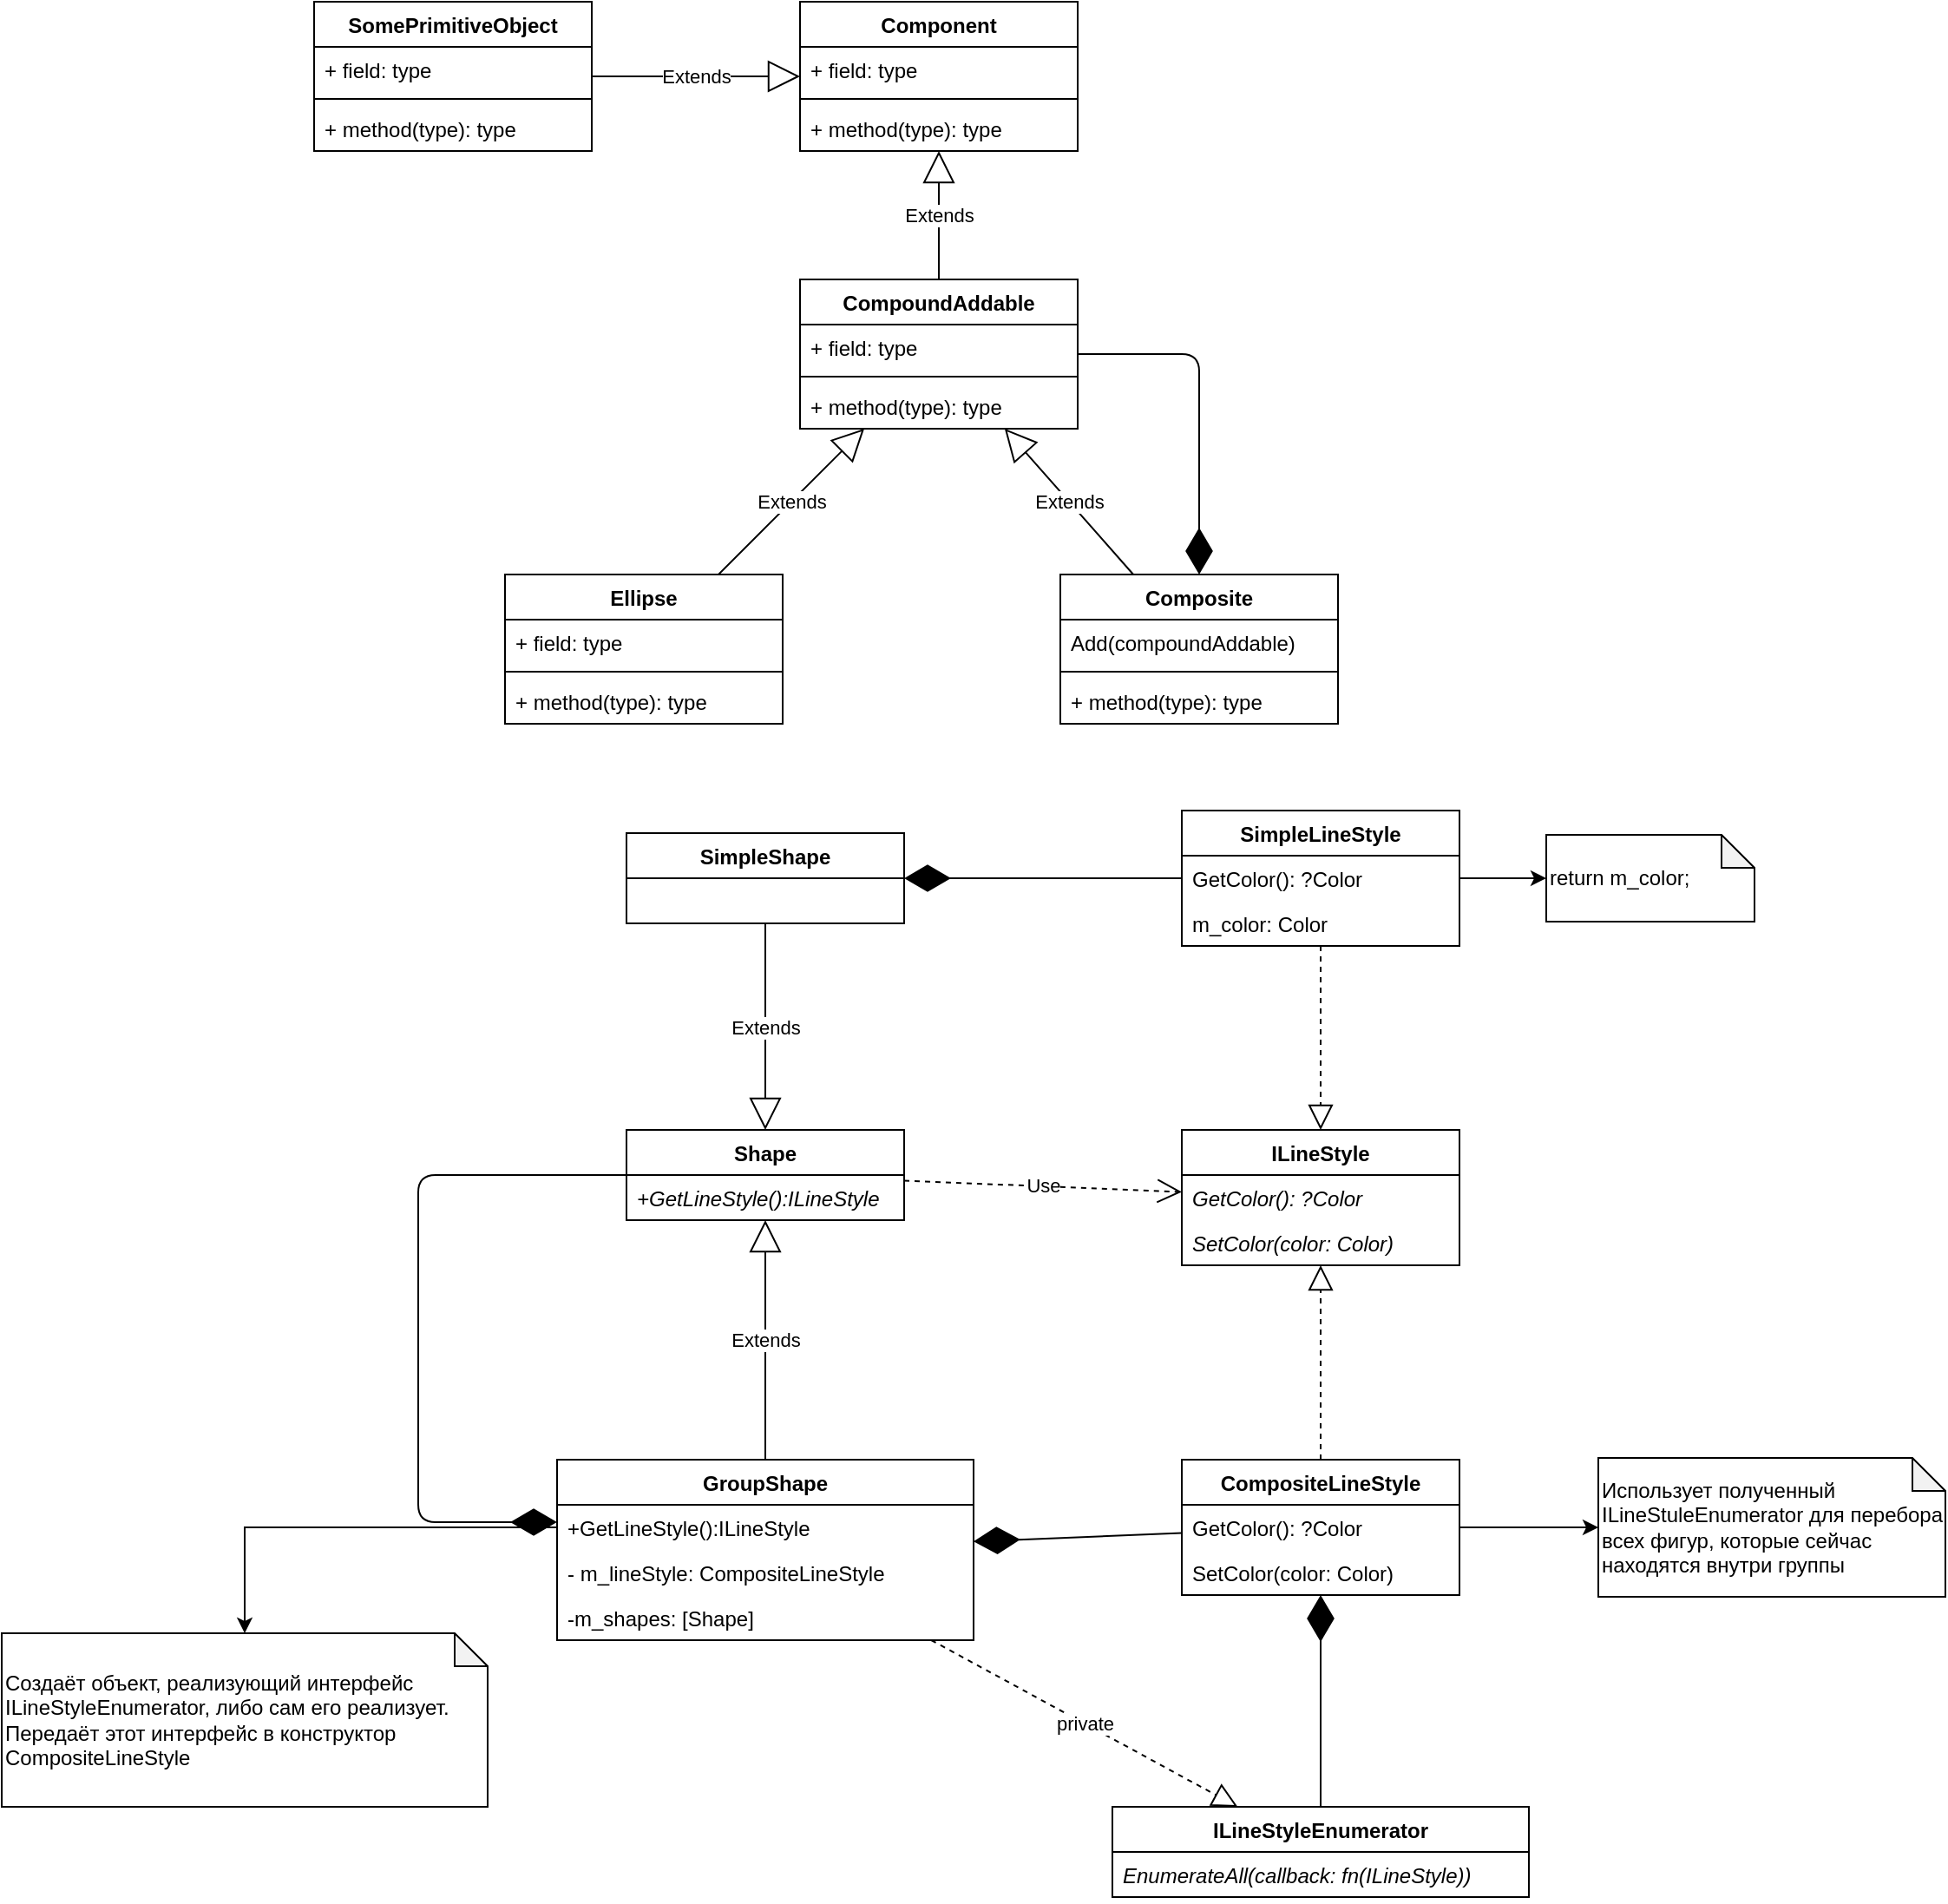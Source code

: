 <mxfile version="14.1.8" type="device"><diagram id="KO6niFGIZyBwCxcvNmvr" name="Страница 1"><mxGraphModel dx="2310" dy="867" grid="1" gridSize="10" guides="1" tooltips="1" connect="1" arrows="1" fold="1" page="1" pageScale="1" pageWidth="827" pageHeight="1169" math="0" shadow="0"><root><mxCell id="0"/><mxCell id="1" parent="0"/><mxCell id="TT09oPKRdmAvClJlmY-6-1" value="Component" style="swimlane;fontStyle=1;align=center;verticalAlign=top;childLayout=stackLayout;horizontal=1;startSize=26;horizontalStack=0;resizeParent=1;resizeParentMax=0;resizeLast=0;collapsible=1;marginBottom=0;" vertex="1" parent="1"><mxGeometry x="300" y="80" width="160" height="86" as="geometry"/></mxCell><mxCell id="TT09oPKRdmAvClJlmY-6-2" value="+ field: type" style="text;strokeColor=none;fillColor=none;align=left;verticalAlign=top;spacingLeft=4;spacingRight=4;overflow=hidden;rotatable=0;points=[[0,0.5],[1,0.5]];portConstraint=eastwest;" vertex="1" parent="TT09oPKRdmAvClJlmY-6-1"><mxGeometry y="26" width="160" height="26" as="geometry"/></mxCell><mxCell id="TT09oPKRdmAvClJlmY-6-3" value="" style="line;strokeWidth=1;fillColor=none;align=left;verticalAlign=middle;spacingTop=-1;spacingLeft=3;spacingRight=3;rotatable=0;labelPosition=right;points=[];portConstraint=eastwest;" vertex="1" parent="TT09oPKRdmAvClJlmY-6-1"><mxGeometry y="52" width="160" height="8" as="geometry"/></mxCell><mxCell id="TT09oPKRdmAvClJlmY-6-4" value="+ method(type): type" style="text;strokeColor=none;fillColor=none;align=left;verticalAlign=top;spacingLeft=4;spacingRight=4;overflow=hidden;rotatable=0;points=[[0,0.5],[1,0.5]];portConstraint=eastwest;" vertex="1" parent="TT09oPKRdmAvClJlmY-6-1"><mxGeometry y="60" width="160" height="26" as="geometry"/></mxCell><mxCell id="TT09oPKRdmAvClJlmY-6-5" value="CompoundAddable" style="swimlane;fontStyle=1;align=center;verticalAlign=top;childLayout=stackLayout;horizontal=1;startSize=26;horizontalStack=0;resizeParent=1;resizeParentMax=0;resizeLast=0;collapsible=1;marginBottom=0;" vertex="1" parent="1"><mxGeometry x="300" y="240" width="160" height="86" as="geometry"/></mxCell><mxCell id="TT09oPKRdmAvClJlmY-6-6" value="+ field: type" style="text;strokeColor=none;fillColor=none;align=left;verticalAlign=top;spacingLeft=4;spacingRight=4;overflow=hidden;rotatable=0;points=[[0,0.5],[1,0.5]];portConstraint=eastwest;" vertex="1" parent="TT09oPKRdmAvClJlmY-6-5"><mxGeometry y="26" width="160" height="26" as="geometry"/></mxCell><mxCell id="TT09oPKRdmAvClJlmY-6-7" value="" style="line;strokeWidth=1;fillColor=none;align=left;verticalAlign=middle;spacingTop=-1;spacingLeft=3;spacingRight=3;rotatable=0;labelPosition=right;points=[];portConstraint=eastwest;" vertex="1" parent="TT09oPKRdmAvClJlmY-6-5"><mxGeometry y="52" width="160" height="8" as="geometry"/></mxCell><mxCell id="TT09oPKRdmAvClJlmY-6-8" value="+ method(type): type" style="text;strokeColor=none;fillColor=none;align=left;verticalAlign=top;spacingLeft=4;spacingRight=4;overflow=hidden;rotatable=0;points=[[0,0.5],[1,0.5]];portConstraint=eastwest;" vertex="1" parent="TT09oPKRdmAvClJlmY-6-5"><mxGeometry y="60" width="160" height="26" as="geometry"/></mxCell><mxCell id="TT09oPKRdmAvClJlmY-6-9" value="Composite" style="swimlane;fontStyle=1;align=center;verticalAlign=top;childLayout=stackLayout;horizontal=1;startSize=26;horizontalStack=0;resizeParent=1;resizeParentMax=0;resizeLast=0;collapsible=1;marginBottom=0;" vertex="1" parent="1"><mxGeometry x="450" y="410" width="160" height="86" as="geometry"/></mxCell><mxCell id="TT09oPKRdmAvClJlmY-6-10" value="Add(compoundAddable)" style="text;strokeColor=none;fillColor=none;align=left;verticalAlign=top;spacingLeft=4;spacingRight=4;overflow=hidden;rotatable=0;points=[[0,0.5],[1,0.5]];portConstraint=eastwest;" vertex="1" parent="TT09oPKRdmAvClJlmY-6-9"><mxGeometry y="26" width="160" height="26" as="geometry"/></mxCell><mxCell id="TT09oPKRdmAvClJlmY-6-11" value="" style="line;strokeWidth=1;fillColor=none;align=left;verticalAlign=middle;spacingTop=-1;spacingLeft=3;spacingRight=3;rotatable=0;labelPosition=right;points=[];portConstraint=eastwest;" vertex="1" parent="TT09oPKRdmAvClJlmY-6-9"><mxGeometry y="52" width="160" height="8" as="geometry"/></mxCell><mxCell id="TT09oPKRdmAvClJlmY-6-12" value="+ method(type): type" style="text;strokeColor=none;fillColor=none;align=left;verticalAlign=top;spacingLeft=4;spacingRight=4;overflow=hidden;rotatable=0;points=[[0,0.5],[1,0.5]];portConstraint=eastwest;" vertex="1" parent="TT09oPKRdmAvClJlmY-6-9"><mxGeometry y="60" width="160" height="26" as="geometry"/></mxCell><mxCell id="TT09oPKRdmAvClJlmY-6-13" value="Ellipse" style="swimlane;fontStyle=1;align=center;verticalAlign=top;childLayout=stackLayout;horizontal=1;startSize=26;horizontalStack=0;resizeParent=1;resizeParentMax=0;resizeLast=0;collapsible=1;marginBottom=0;" vertex="1" parent="1"><mxGeometry x="130" y="410" width="160" height="86" as="geometry"/></mxCell><mxCell id="TT09oPKRdmAvClJlmY-6-14" value="+ field: type" style="text;strokeColor=none;fillColor=none;align=left;verticalAlign=top;spacingLeft=4;spacingRight=4;overflow=hidden;rotatable=0;points=[[0,0.5],[1,0.5]];portConstraint=eastwest;" vertex="1" parent="TT09oPKRdmAvClJlmY-6-13"><mxGeometry y="26" width="160" height="26" as="geometry"/></mxCell><mxCell id="TT09oPKRdmAvClJlmY-6-15" value="" style="line;strokeWidth=1;fillColor=none;align=left;verticalAlign=middle;spacingTop=-1;spacingLeft=3;spacingRight=3;rotatable=0;labelPosition=right;points=[];portConstraint=eastwest;" vertex="1" parent="TT09oPKRdmAvClJlmY-6-13"><mxGeometry y="52" width="160" height="8" as="geometry"/></mxCell><mxCell id="TT09oPKRdmAvClJlmY-6-16" value="+ method(type): type" style="text;strokeColor=none;fillColor=none;align=left;verticalAlign=top;spacingLeft=4;spacingRight=4;overflow=hidden;rotatable=0;points=[[0,0.5],[1,0.5]];portConstraint=eastwest;" vertex="1" parent="TT09oPKRdmAvClJlmY-6-13"><mxGeometry y="60" width="160" height="26" as="geometry"/></mxCell><mxCell id="TT09oPKRdmAvClJlmY-6-19" value="Extends" style="endArrow=block;endSize=16;endFill=0;html=1;" edge="1" parent="1" source="TT09oPKRdmAvClJlmY-6-5" target="TT09oPKRdmAvClJlmY-6-1"><mxGeometry width="160" relative="1" as="geometry"><mxPoint x="50" y="270" as="sourcePoint"/><mxPoint x="210" y="270" as="targetPoint"/></mxGeometry></mxCell><mxCell id="TT09oPKRdmAvClJlmY-6-20" value="Extends" style="endArrow=block;endSize=16;endFill=0;html=1;" edge="1" parent="1" source="TT09oPKRdmAvClJlmY-6-13" target="TT09oPKRdmAvClJlmY-6-5"><mxGeometry width="160" relative="1" as="geometry"><mxPoint x="390" y="250" as="sourcePoint"/><mxPoint x="390" y="176" as="targetPoint"/></mxGeometry></mxCell><mxCell id="TT09oPKRdmAvClJlmY-6-21" value="Extends" style="endArrow=block;endSize=16;endFill=0;html=1;" edge="1" parent="1" source="TT09oPKRdmAvClJlmY-6-9" target="TT09oPKRdmAvClJlmY-6-5"><mxGeometry width="160" relative="1" as="geometry"><mxPoint x="263" y="420" as="sourcePoint"/><mxPoint x="347" y="336" as="targetPoint"/></mxGeometry></mxCell><mxCell id="TT09oPKRdmAvClJlmY-6-22" value="SomePrimitiveObject" style="swimlane;fontStyle=1;align=center;verticalAlign=top;childLayout=stackLayout;horizontal=1;startSize=26;horizontalStack=0;resizeParent=1;resizeParentMax=0;resizeLast=0;collapsible=1;marginBottom=0;" vertex="1" parent="1"><mxGeometry x="20" y="80" width="160" height="86" as="geometry"/></mxCell><mxCell id="TT09oPKRdmAvClJlmY-6-23" value="+ field: type" style="text;strokeColor=none;fillColor=none;align=left;verticalAlign=top;spacingLeft=4;spacingRight=4;overflow=hidden;rotatable=0;points=[[0,0.5],[1,0.5]];portConstraint=eastwest;" vertex="1" parent="TT09oPKRdmAvClJlmY-6-22"><mxGeometry y="26" width="160" height="26" as="geometry"/></mxCell><mxCell id="TT09oPKRdmAvClJlmY-6-24" value="" style="line;strokeWidth=1;fillColor=none;align=left;verticalAlign=middle;spacingTop=-1;spacingLeft=3;spacingRight=3;rotatable=0;labelPosition=right;points=[];portConstraint=eastwest;" vertex="1" parent="TT09oPKRdmAvClJlmY-6-22"><mxGeometry y="52" width="160" height="8" as="geometry"/></mxCell><mxCell id="TT09oPKRdmAvClJlmY-6-25" value="+ method(type): type" style="text;strokeColor=none;fillColor=none;align=left;verticalAlign=top;spacingLeft=4;spacingRight=4;overflow=hidden;rotatable=0;points=[[0,0.5],[1,0.5]];portConstraint=eastwest;" vertex="1" parent="TT09oPKRdmAvClJlmY-6-22"><mxGeometry y="60" width="160" height="26" as="geometry"/></mxCell><mxCell id="TT09oPKRdmAvClJlmY-6-27" value="Extends" style="endArrow=block;endSize=16;endFill=0;html=1;" edge="1" parent="1" source="TT09oPKRdmAvClJlmY-6-22" target="TT09oPKRdmAvClJlmY-6-1"><mxGeometry width="160" relative="1" as="geometry"><mxPoint x="390" y="250" as="sourcePoint"/><mxPoint x="390" y="176" as="targetPoint"/></mxGeometry></mxCell><mxCell id="TT09oPKRdmAvClJlmY-6-28" value="" style="endArrow=diamondThin;endFill=1;endSize=24;html=1;edgeStyle=orthogonalEdgeStyle;" edge="1" parent="1" source="TT09oPKRdmAvClJlmY-6-5" target="TT09oPKRdmAvClJlmY-6-9"><mxGeometry width="160" relative="1" as="geometry"><mxPoint x="760" y="360" as="sourcePoint"/><mxPoint x="920" y="360" as="targetPoint"/><Array as="points"><mxPoint x="530" y="283"/></Array></mxGeometry></mxCell><mxCell id="TT09oPKRdmAvClJlmY-6-29" value="Shape" style="swimlane;fontStyle=1;align=center;verticalAlign=top;childLayout=stackLayout;horizontal=1;startSize=26;horizontalStack=0;resizeParent=1;resizeParentMax=0;resizeLast=0;collapsible=1;marginBottom=0;" vertex="1" parent="1"><mxGeometry x="200" y="730" width="160" height="52" as="geometry"/></mxCell><mxCell id="TT09oPKRdmAvClJlmY-6-33" value="+GetLineStyle():ILineStyle" style="text;strokeColor=none;fillColor=none;align=left;verticalAlign=top;spacingLeft=4;spacingRight=4;overflow=hidden;rotatable=0;points=[[0,0.5],[1,0.5]];portConstraint=eastwest;fontStyle=2" vertex="1" parent="TT09oPKRdmAvClJlmY-6-29"><mxGeometry y="26" width="160" height="26" as="geometry"/></mxCell><mxCell id="TT09oPKRdmAvClJlmY-6-34" value="ILineStyle" style="swimlane;fontStyle=1;align=center;verticalAlign=top;childLayout=stackLayout;horizontal=1;startSize=26;horizontalStack=0;resizeParent=1;resizeParentMax=0;resizeLast=0;collapsible=1;marginBottom=0;" vertex="1" parent="1"><mxGeometry x="520" y="730" width="160" height="78" as="geometry"/></mxCell><mxCell id="TT09oPKRdmAvClJlmY-6-35" value="GetColor(): ?Color" style="text;strokeColor=none;fillColor=none;align=left;verticalAlign=top;spacingLeft=4;spacingRight=4;overflow=hidden;rotatable=0;points=[[0,0.5],[1,0.5]];portConstraint=eastwest;fontStyle=2" vertex="1" parent="TT09oPKRdmAvClJlmY-6-34"><mxGeometry y="26" width="160" height="26" as="geometry"/></mxCell><mxCell id="TT09oPKRdmAvClJlmY-6-71" value="SetColor(color: Color)" style="text;strokeColor=none;fillColor=none;align=left;verticalAlign=top;spacingLeft=4;spacingRight=4;overflow=hidden;rotatable=0;points=[[0,0.5],[1,0.5]];portConstraint=eastwest;fontStyle=2" vertex="1" parent="TT09oPKRdmAvClJlmY-6-34"><mxGeometry y="52" width="160" height="26" as="geometry"/></mxCell><mxCell id="TT09oPKRdmAvClJlmY-6-38" value="Use" style="endArrow=open;endSize=12;dashed=1;html=1;" edge="1" parent="1" source="TT09oPKRdmAvClJlmY-6-29" target="TT09oPKRdmAvClJlmY-6-34"><mxGeometry width="160" relative="1" as="geometry"><mxPoint x="360" y="860" as="sourcePoint"/><mxPoint x="520" y="860" as="targetPoint"/></mxGeometry></mxCell><mxCell id="TT09oPKRdmAvClJlmY-6-39" value="SimpleShape" style="swimlane;fontStyle=1;align=center;verticalAlign=top;childLayout=stackLayout;horizontal=1;startSize=26;horizontalStack=0;resizeParent=1;resizeParentMax=0;resizeLast=0;collapsible=1;marginBottom=0;" vertex="1" parent="1"><mxGeometry x="200" y="559" width="160" height="52" as="geometry"/></mxCell><mxCell id="TT09oPKRdmAvClJlmY-6-43" value="Extends" style="endArrow=block;endSize=16;endFill=0;html=1;" edge="1" parent="1" source="TT09oPKRdmAvClJlmY-6-39" target="TT09oPKRdmAvClJlmY-6-29"><mxGeometry width="160" relative="1" as="geometry"><mxPoint x="240" y="810" as="sourcePoint"/><mxPoint x="400" y="810" as="targetPoint"/></mxGeometry></mxCell><mxCell id="TT09oPKRdmAvClJlmY-6-44" value="GroupShape" style="swimlane;fontStyle=1;align=center;verticalAlign=top;childLayout=stackLayout;horizontal=1;startSize=26;horizontalStack=0;resizeParent=1;resizeParentMax=0;resizeLast=0;collapsible=1;marginBottom=0;" vertex="1" parent="1"><mxGeometry x="160" y="920" width="240" height="104" as="geometry"/></mxCell><mxCell id="TT09oPKRdmAvClJlmY-6-65" value="+GetLineStyle():ILineStyle" style="text;strokeColor=none;fillColor=none;align=left;verticalAlign=top;spacingLeft=4;spacingRight=4;overflow=hidden;rotatable=0;points=[[0,0.5],[1,0.5]];portConstraint=eastwest;fontStyle=0" vertex="1" parent="TT09oPKRdmAvClJlmY-6-44"><mxGeometry y="26" width="240" height="26" as="geometry"/></mxCell><mxCell id="TT09oPKRdmAvClJlmY-6-66" value="- m_lineStyle: CompositeLineStyle" style="text;strokeColor=none;fillColor=none;align=left;verticalAlign=top;spacingLeft=4;spacingRight=4;overflow=hidden;rotatable=0;points=[[0,0.5],[1,0.5]];portConstraint=eastwest;fontStyle=0" vertex="1" parent="TT09oPKRdmAvClJlmY-6-44"><mxGeometry y="52" width="240" height="26" as="geometry"/></mxCell><mxCell id="TT09oPKRdmAvClJlmY-6-78" value="-m_shapes: [Shape]" style="text;strokeColor=none;fillColor=none;align=left;verticalAlign=top;spacingLeft=4;spacingRight=4;overflow=hidden;rotatable=0;points=[[0,0.5],[1,0.5]];portConstraint=eastwest;fontStyle=0" vertex="1" parent="TT09oPKRdmAvClJlmY-6-44"><mxGeometry y="78" width="240" height="26" as="geometry"/></mxCell><mxCell id="TT09oPKRdmAvClJlmY-6-45" value="" style="endArrow=diamondThin;endFill=1;endSize=24;html=1;edgeStyle=orthogonalEdgeStyle;" edge="1" parent="1" source="TT09oPKRdmAvClJlmY-6-29" target="TT09oPKRdmAvClJlmY-6-44"><mxGeometry width="160" relative="1" as="geometry"><mxPoint x="320" y="870" as="sourcePoint"/><mxPoint x="480" y="870" as="targetPoint"/><Array as="points"><mxPoint x="80" y="756"/><mxPoint x="80" y="956"/></Array></mxGeometry></mxCell><mxCell id="TT09oPKRdmAvClJlmY-6-46" value="Extends" style="endArrow=block;endSize=16;endFill=0;html=1;" edge="1" parent="1" source="TT09oPKRdmAvClJlmY-6-44" target="TT09oPKRdmAvClJlmY-6-29"><mxGeometry width="160" relative="1" as="geometry"><mxPoint x="240" y="810" as="sourcePoint"/><mxPoint x="400" y="810" as="targetPoint"/></mxGeometry></mxCell><mxCell id="TT09oPKRdmAvClJlmY-6-47" value="SimpleLineStyle" style="swimlane;fontStyle=1;align=center;verticalAlign=top;childLayout=stackLayout;horizontal=1;startSize=26;horizontalStack=0;resizeParent=1;resizeParentMax=0;resizeLast=0;collapsible=1;marginBottom=0;" vertex="1" parent="1"><mxGeometry x="520" y="546" width="160" height="78" as="geometry"/></mxCell><mxCell id="TT09oPKRdmAvClJlmY-6-50" value="GetColor(): ?Color" style="text;strokeColor=none;fillColor=none;align=left;verticalAlign=top;spacingLeft=4;spacingRight=4;overflow=hidden;rotatable=0;points=[[0,0.5],[1,0.5]];portConstraint=eastwest;fontStyle=0" vertex="1" parent="TT09oPKRdmAvClJlmY-6-47"><mxGeometry y="26" width="160" height="26" as="geometry"/></mxCell><mxCell id="TT09oPKRdmAvClJlmY-6-49" value="m_color: Color" style="text;strokeColor=none;fillColor=none;align=left;verticalAlign=top;spacingLeft=4;spacingRight=4;overflow=hidden;rotatable=0;points=[[0,0.5],[1,0.5]];portConstraint=eastwest;" vertex="1" parent="TT09oPKRdmAvClJlmY-6-47"><mxGeometry y="52" width="160" height="26" as="geometry"/></mxCell><mxCell id="TT09oPKRdmAvClJlmY-6-48" value="" style="endArrow=block;dashed=1;endFill=0;endSize=12;html=1;" edge="1" parent="1" source="TT09oPKRdmAvClJlmY-6-47" target="TT09oPKRdmAvClJlmY-6-34"><mxGeometry width="160" relative="1" as="geometry"><mxPoint x="550" y="670" as="sourcePoint"/><mxPoint x="710" y="670" as="targetPoint"/></mxGeometry></mxCell><mxCell id="TT09oPKRdmAvClJlmY-6-51" value="return m_color;" style="shape=note;whiteSpace=wrap;html=1;backgroundOutline=1;darkOpacity=0.05;size=19;align=left;" vertex="1" parent="1"><mxGeometry x="730" y="560" width="120" height="50" as="geometry"/></mxCell><mxCell id="TT09oPKRdmAvClJlmY-6-52" style="edgeStyle=orthogonalEdgeStyle;rounded=0;orthogonalLoop=1;jettySize=auto;html=1;" edge="1" parent="1" source="TT09oPKRdmAvClJlmY-6-50" target="TT09oPKRdmAvClJlmY-6-51"><mxGeometry relative="1" as="geometry"/></mxCell><mxCell id="TT09oPKRdmAvClJlmY-6-53" value="" style="endArrow=diamondThin;endFill=1;endSize=24;html=1;" edge="1" parent="1" source="TT09oPKRdmAvClJlmY-6-47" target="TT09oPKRdmAvClJlmY-6-39"><mxGeometry width="160" relative="1" as="geometry"><mxPoint x="360" y="660" as="sourcePoint"/><mxPoint x="520" y="660" as="targetPoint"/></mxGeometry></mxCell><mxCell id="TT09oPKRdmAvClJlmY-6-58" value="CompositeLineStyle" style="swimlane;fontStyle=1;align=center;verticalAlign=top;childLayout=stackLayout;horizontal=1;startSize=26;horizontalStack=0;resizeParent=1;resizeParentMax=0;resizeLast=0;collapsible=1;marginBottom=0;" vertex="1" parent="1"><mxGeometry x="520" y="920" width="160" height="78" as="geometry"/></mxCell><mxCell id="TT09oPKRdmAvClJlmY-6-59" value="GetColor(): ?Color" style="text;strokeColor=none;fillColor=none;align=left;verticalAlign=top;spacingLeft=4;spacingRight=4;overflow=hidden;rotatable=0;points=[[0,0.5],[1,0.5]];portConstraint=eastwest;fontStyle=0" vertex="1" parent="TT09oPKRdmAvClJlmY-6-58"><mxGeometry y="26" width="160" height="26" as="geometry"/></mxCell><mxCell id="TT09oPKRdmAvClJlmY-6-79" value="SetColor(color: Color)" style="text;strokeColor=none;fillColor=none;align=left;verticalAlign=top;spacingLeft=4;spacingRight=4;overflow=hidden;rotatable=0;points=[[0,0.5],[1,0.5]];portConstraint=eastwest;fontStyle=0" vertex="1" parent="TT09oPKRdmAvClJlmY-6-58"><mxGeometry y="52" width="160" height="26" as="geometry"/></mxCell><mxCell id="TT09oPKRdmAvClJlmY-6-61" value="" style="endArrow=block;dashed=1;endFill=0;endSize=12;html=1;" edge="1" parent="1" source="TT09oPKRdmAvClJlmY-6-58" target="TT09oPKRdmAvClJlmY-6-34"><mxGeometry width="160" relative="1" as="geometry"><mxPoint x="630" y="850" as="sourcePoint"/><mxPoint x="790" y="850" as="targetPoint"/></mxGeometry></mxCell><mxCell id="TT09oPKRdmAvClJlmY-6-62" value="Использует полученный ILineStuleEnumerator для перебора всех фигур, которые сейчас находятся внутри группы" style="shape=note;whiteSpace=wrap;html=1;backgroundOutline=1;darkOpacity=0.05;size=19;align=left;" vertex="1" parent="1"><mxGeometry x="760" y="919" width="200" height="80" as="geometry"/></mxCell><mxCell id="TT09oPKRdmAvClJlmY-6-63" style="edgeStyle=orthogonalEdgeStyle;rounded=0;orthogonalLoop=1;jettySize=auto;html=1;" edge="1" parent="1" source="TT09oPKRdmAvClJlmY-6-59" target="TT09oPKRdmAvClJlmY-6-62"><mxGeometry relative="1" as="geometry"/></mxCell><mxCell id="TT09oPKRdmAvClJlmY-6-67" value="Создаёт объект, реализующий интерфейс ILineStyleEnumerator, либо сам его реализует. Передаёт этот интерфейс в конструктор CompositeLineStyle" style="shape=note;whiteSpace=wrap;html=1;backgroundOutline=1;darkOpacity=0.05;size=19;align=left;" vertex="1" parent="1"><mxGeometry x="-160" y="1020" width="280" height="100" as="geometry"/></mxCell><mxCell id="TT09oPKRdmAvClJlmY-6-68" style="edgeStyle=orthogonalEdgeStyle;rounded=0;orthogonalLoop=1;jettySize=auto;html=1;" edge="1" parent="1" source="TT09oPKRdmAvClJlmY-6-65" target="TT09oPKRdmAvClJlmY-6-67"><mxGeometry relative="1" as="geometry"/></mxCell><mxCell id="TT09oPKRdmAvClJlmY-6-72" value="ILineStyleEnumerator" style="swimlane;fontStyle=1;align=center;verticalAlign=top;childLayout=stackLayout;horizontal=1;startSize=26;horizontalStack=0;resizeParent=1;resizeParentMax=0;resizeLast=0;collapsible=1;marginBottom=0;" vertex="1" parent="1"><mxGeometry x="480" y="1120" width="240" height="52" as="geometry"/></mxCell><mxCell id="TT09oPKRdmAvClJlmY-6-73" value="EnumerateAll(callback: fn(ILineStyle))" style="text;strokeColor=none;fillColor=none;align=left;verticalAlign=top;spacingLeft=4;spacingRight=4;overflow=hidden;rotatable=0;points=[[0,0.5],[1,0.5]];portConstraint=eastwest;fontStyle=2" vertex="1" parent="TT09oPKRdmAvClJlmY-6-72"><mxGeometry y="26" width="240" height="26" as="geometry"/></mxCell><mxCell id="TT09oPKRdmAvClJlmY-6-75" value="" style="endArrow=diamondThin;endFill=1;endSize=24;html=1;" edge="1" parent="1" source="TT09oPKRdmAvClJlmY-6-72" target="TT09oPKRdmAvClJlmY-6-58"><mxGeometry width="160" relative="1" as="geometry"><mxPoint x="480" y="1030" as="sourcePoint"/><mxPoint x="640" y="1030" as="targetPoint"/></mxGeometry></mxCell><mxCell id="TT09oPKRdmAvClJlmY-6-76" value="private" style="endArrow=block;dashed=1;endFill=0;endSize=12;html=1;" edge="1" parent="1" source="TT09oPKRdmAvClJlmY-6-44" target="TT09oPKRdmAvClJlmY-6-72"><mxGeometry width="160" relative="1" as="geometry"><mxPoint x="220" y="1110" as="sourcePoint"/><mxPoint x="380" y="1110" as="targetPoint"/></mxGeometry></mxCell><mxCell id="TT09oPKRdmAvClJlmY-6-77" value="" style="endArrow=diamondThin;endFill=1;endSize=24;html=1;" edge="1" parent="1" source="TT09oPKRdmAvClJlmY-6-58" target="TT09oPKRdmAvClJlmY-6-44"><mxGeometry width="160" relative="1" as="geometry"><mxPoint x="290" y="1100" as="sourcePoint"/><mxPoint x="450" y="1100" as="targetPoint"/></mxGeometry></mxCell></root></mxGraphModel></diagram></mxfile>
